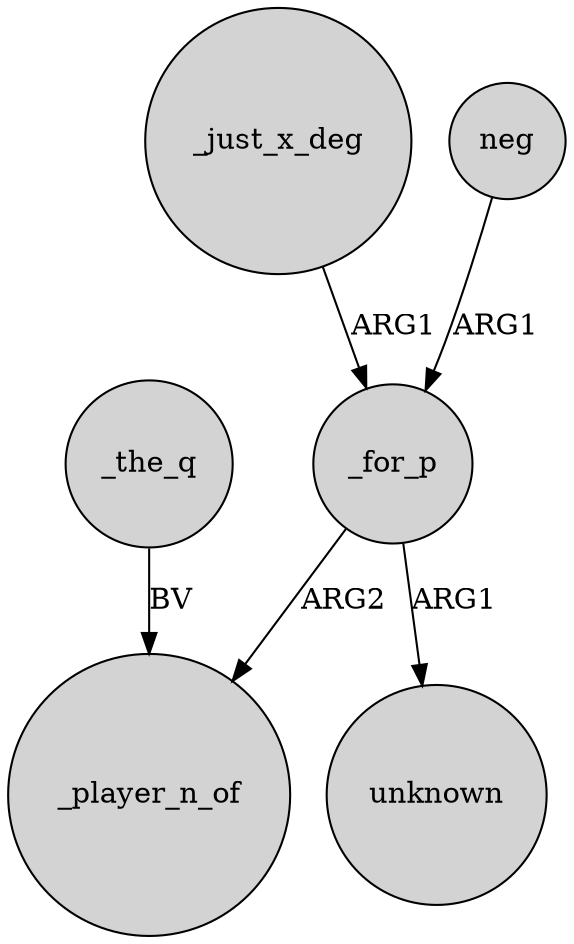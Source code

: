 digraph {
	node [shape=circle style=filled]
	_the_q -> _player_n_of [label=BV]
	_for_p -> unknown [label=ARG1]
	_for_p -> _player_n_of [label=ARG2]
	_just_x_deg -> _for_p [label=ARG1]
	neg -> _for_p [label=ARG1]
}
